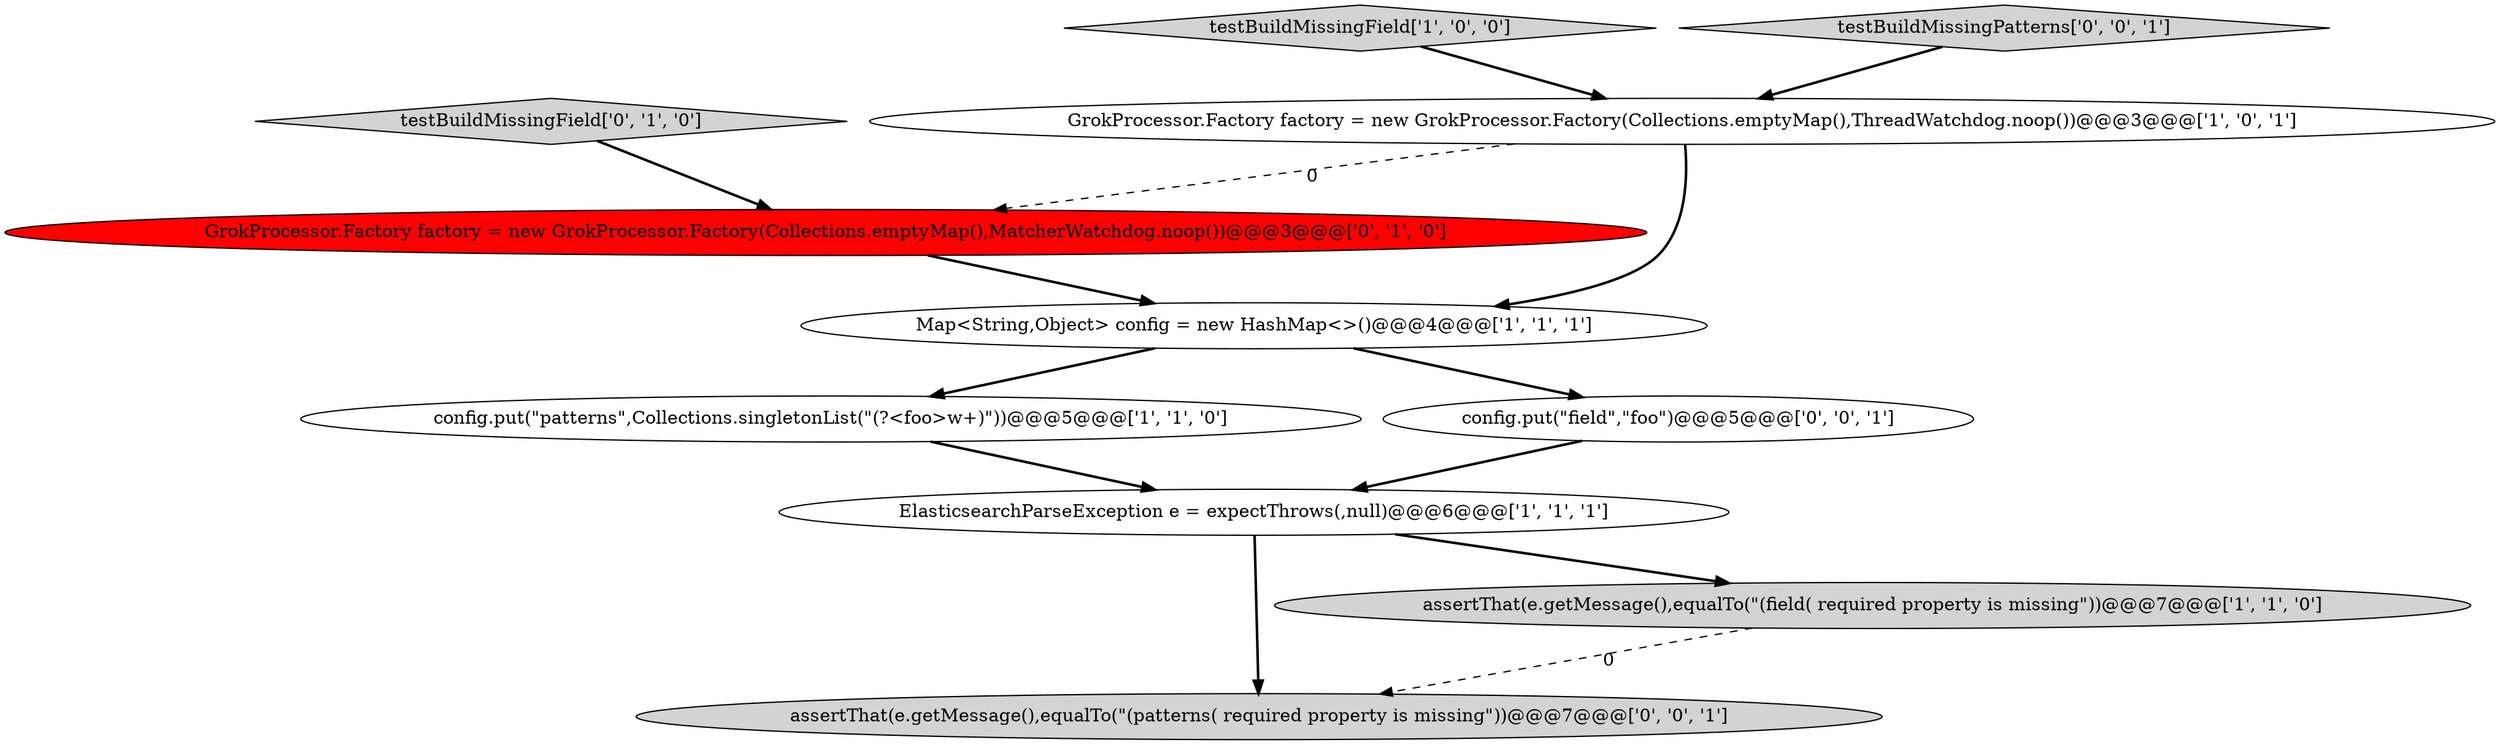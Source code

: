 digraph {
7 [style = filled, label = "testBuildMissingField['0', '1', '0']", fillcolor = lightgray, shape = diamond image = "AAA0AAABBB2BBB"];
0 [style = filled, label = "testBuildMissingField['1', '0', '0']", fillcolor = lightgray, shape = diamond image = "AAA0AAABBB1BBB"];
4 [style = filled, label = "config.put(\"patterns\",Collections.singletonList(\"(?<foo>\w+)\"))@@@5@@@['1', '1', '0']", fillcolor = white, shape = ellipse image = "AAA0AAABBB1BBB"];
9 [style = filled, label = "config.put(\"field\",\"foo\")@@@5@@@['0', '0', '1']", fillcolor = white, shape = ellipse image = "AAA0AAABBB3BBB"];
3 [style = filled, label = "Map<String,Object> config = new HashMap<>()@@@4@@@['1', '1', '1']", fillcolor = white, shape = ellipse image = "AAA0AAABBB1BBB"];
2 [style = filled, label = "GrokProcessor.Factory factory = new GrokProcessor.Factory(Collections.emptyMap(),ThreadWatchdog.noop())@@@3@@@['1', '0', '1']", fillcolor = white, shape = ellipse image = "AAA0AAABBB1BBB"];
10 [style = filled, label = "assertThat(e.getMessage(),equalTo(\"(patterns( required property is missing\"))@@@7@@@['0', '0', '1']", fillcolor = lightgray, shape = ellipse image = "AAA0AAABBB3BBB"];
5 [style = filled, label = "ElasticsearchParseException e = expectThrows(,null)@@@6@@@['1', '1', '1']", fillcolor = white, shape = ellipse image = "AAA0AAABBB1BBB"];
6 [style = filled, label = "GrokProcessor.Factory factory = new GrokProcessor.Factory(Collections.emptyMap(),MatcherWatchdog.noop())@@@3@@@['0', '1', '0']", fillcolor = red, shape = ellipse image = "AAA1AAABBB2BBB"];
8 [style = filled, label = "testBuildMissingPatterns['0', '0', '1']", fillcolor = lightgray, shape = diamond image = "AAA0AAABBB3BBB"];
1 [style = filled, label = "assertThat(e.getMessage(),equalTo(\"(field( required property is missing\"))@@@7@@@['1', '1', '0']", fillcolor = lightgray, shape = ellipse image = "AAA0AAABBB1BBB"];
9->5 [style = bold, label=""];
3->9 [style = bold, label=""];
6->3 [style = bold, label=""];
5->1 [style = bold, label=""];
5->10 [style = bold, label=""];
7->6 [style = bold, label=""];
1->10 [style = dashed, label="0"];
8->2 [style = bold, label=""];
4->5 [style = bold, label=""];
3->4 [style = bold, label=""];
2->3 [style = bold, label=""];
0->2 [style = bold, label=""];
2->6 [style = dashed, label="0"];
}
